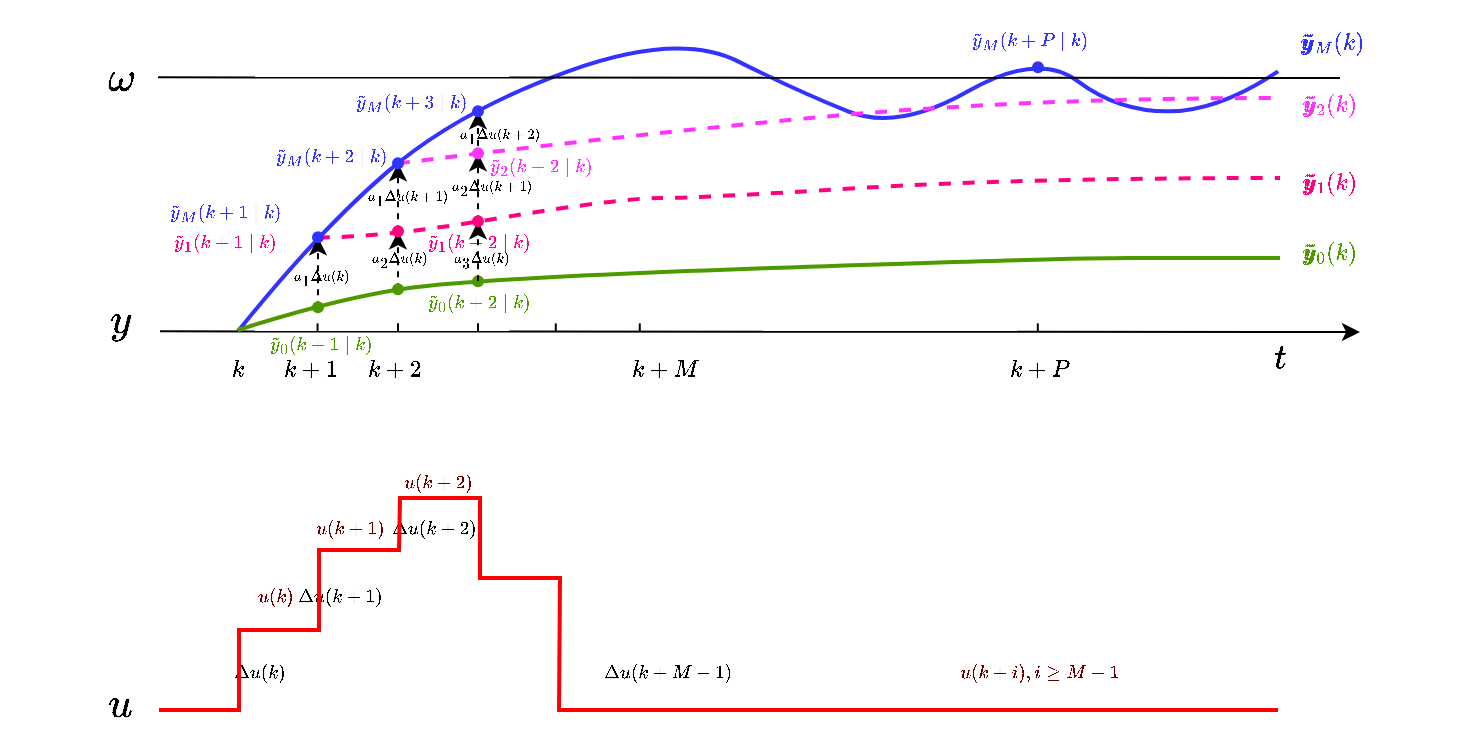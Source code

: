 <mxfile version="23.1.5" type="device">
  <diagram name="第 1 页" id="IBOnjwrnAYKLyOff7ZLz">
    <mxGraphModel dx="852" dy="-359" grid="0" gridSize="10" guides="1" tooltips="1" connect="1" arrows="1" fold="1" page="0" pageScale="1" pageWidth="1169" pageHeight="827" math="1" shadow="0">
      <root>
        <mxCell id="0" />
        <mxCell id="1" parent="0" />
        <mxCell id="1Fnk59ZYEVt3ZOmLAvuI-46" value="&lt;font color=&quot;#ff33ff&quot; style=&quot;font-size: 10px;&quot;&gt;$$\pmb{\tilde y}_2(k)$$&lt;/font&gt;" style="text;html=1;align=center;verticalAlign=middle;resizable=0;points=[];autosize=1;strokeColor=none;fillColor=none;" parent="1" vertex="1">
          <mxGeometry x="739" y="907.68" width="130" height="30" as="geometry" />
        </mxCell>
        <mxCell id="1Fnk59ZYEVt3ZOmLAvuI-10" value="&lt;font style=&quot;font-size: 6px;&quot;&gt;$$a_1 \Delta u(k)$$&lt;/font&gt;" style="text;html=1;align=center;verticalAlign=middle;resizable=0;points=[];autosize=1;strokeColor=none;fillColor=none;" parent="1" vertex="1">
          <mxGeometry x="260" y="995" width="80" height="30" as="geometry" />
        </mxCell>
        <mxCell id="1Fnk59ZYEVt3ZOmLAvuI-44" value="&lt;font color=&quot;#ff33ff&quot; style=&quot;font-size: 8px;&quot;&gt;$$\tilde y_2(k+2\mid k)$$&amp;nbsp;&lt;/font&gt;" style="text;html=1;align=center;verticalAlign=middle;resizable=0;points=[];autosize=1;strokeColor=none;fillColor=none;" parent="1" vertex="1">
          <mxGeometry x="350" y="946.68" width="120" height="30" as="geometry" />
        </mxCell>
        <mxCell id="1Fnk59ZYEVt3ZOmLAvuI-4" value="&lt;font style=&quot;font-size: 10px;&quot; color=&quot;#4d9900&quot;&gt;$$\pmb{\tilde y}_0(k)$$&lt;/font&gt;" style="text;html=1;align=center;verticalAlign=middle;resizable=0;points=[];autosize=1;strokeColor=none;fillColor=none;" parent="1" vertex="1">
          <mxGeometry x="739" y="981.68" width="130" height="30" as="geometry" />
        </mxCell>
        <mxCell id="1Fnk59ZYEVt3ZOmLAvuI-40" style="edgeStyle=orthogonalEdgeStyle;rounded=0;orthogonalLoop=1;jettySize=auto;html=1;dashed=1;" parent="1" target="1Fnk59ZYEVt3ZOmLAvuI-39" edge="1">
          <mxGeometry relative="1" as="geometry">
            <mxPoint x="379" y="950" as="sourcePoint" />
            <mxPoint x="349" y="963" as="targetPoint" />
          </mxGeometry>
        </mxCell>
        <mxCell id="1Fnk59ZYEVt3ZOmLAvuI-36" style="edgeStyle=orthogonalEdgeStyle;rounded=0;orthogonalLoop=1;jettySize=auto;html=1;entryX=0.507;entryY=0.653;entryDx=0;entryDy=0;entryPerimeter=0;dashed=1;" parent="1" source="1Fnk59ZYEVt3ZOmLAvuI-32" target="1Fnk59ZYEVt3ZOmLAvuI-35" edge="1">
          <mxGeometry relative="1" as="geometry" />
        </mxCell>
        <mxCell id="1Fnk59ZYEVt3ZOmLAvuI-31" value="&lt;font style=&quot;font-size: 8px;&quot; color=&quot;#3333ff&quot;&gt;$$\tilde y_M(k+2\mid k)$$&amp;nbsp;&lt;/font&gt;" style="text;html=1;align=center;verticalAlign=middle;resizable=0;points=[];autosize=1;strokeColor=none;fillColor=none;" parent="1" vertex="1">
          <mxGeometry x="245" y="941.68" width="120" height="30" as="geometry" />
        </mxCell>
        <mxCell id="1Fnk59ZYEVt3ZOmLAvuI-18" value="&lt;font style=&quot;font-size: 6px;&quot;&gt;$$a_1 \Delta u(k+1)$$&lt;/font&gt;" style="text;html=1;align=center;verticalAlign=middle;resizable=0;points=[];autosize=1;strokeColor=none;fillColor=none;" parent="1" vertex="1">
          <mxGeometry x="304" y="954.68" width="80" height="30" as="geometry" />
        </mxCell>
        <mxCell id="1Fnk59ZYEVt3ZOmLAvuI-19" value="&lt;font color=&quot;#ff0080&quot; style=&quot;font-size: 8px;&quot;&gt;$$\tilde y_1(k+1\mid k)$$&amp;nbsp;&lt;/font&gt;" style="text;html=1;align=center;verticalAlign=middle;resizable=0;points=[];autosize=1;strokeColor=none;fillColor=none;" parent="1" vertex="1">
          <mxGeometry x="192" y="984.68" width="120" height="30" as="geometry" />
        </mxCell>
        <mxCell id="1Fnk59ZYEVt3ZOmLAvuI-21" value="&lt;font color=&quot;#ff0080&quot; style=&quot;font-size: 8px;&quot;&gt;$$\tilde y_1(k+2\mid k)$$&amp;nbsp;&lt;/font&gt;" style="text;html=1;align=center;verticalAlign=middle;resizable=0;points=[];autosize=1;strokeColor=none;fillColor=none;" parent="1" vertex="1">
          <mxGeometry x="319" y="984.68" width="120" height="30" as="geometry" />
        </mxCell>
        <mxCell id="1Fnk59ZYEVt3ZOmLAvuI-20" value="&lt;font style=&quot;font-size: 8px;&quot; color=&quot;#4d9900&quot;&gt;$$\tilde y_0(k+2\mid k)$$&lt;/font&gt;" style="text;html=1;align=center;verticalAlign=middle;resizable=0;points=[];autosize=1;strokeColor=none;fillColor=none;" parent="1" vertex="1">
          <mxGeometry x="324" y="1006.68" width="110" height="30" as="geometry" />
        </mxCell>
        <mxCell id="_AdkwGGA8sEgtVKF6eY--22" value="&lt;span style=&quot;font-family: Helvetica; font-style: normal; font-variant-ligatures: normal; font-variant-caps: normal; font-weight: 400; letter-spacing: normal; orphans: 2; text-align: center; text-indent: 0px; text-transform: none; widows: 2; word-spacing: 0px; -webkit-text-stroke-width: 0px; background-color: rgb(255, 255, 255); text-decoration-thickness: initial; text-decoration-style: initial; text-decoration-color: initial; float: none; display: inline !important;&quot;&gt;&lt;font style=&quot;font-size: 8px;&quot; color=&quot;#3333ff&quot;&gt;$$\tilde y_M(k+P\mid k)$$&lt;/font&gt;&lt;/span&gt;" style="text;whiteSpace=wrap;html=1;" parent="1" vertex="1">
          <mxGeometry x="624" y="871.68" width="117" height="40" as="geometry" />
        </mxCell>
        <mxCell id="1Fnk59ZYEVt3ZOmLAvuI-12" value="&lt;font style=&quot;font-size: 10px;&quot; color=&quot;#ff0080&quot;&gt;$$\pmb{\tilde y}_1(k)$$&lt;/font&gt;" style="text;html=1;align=center;verticalAlign=middle;resizable=0;points=[];autosize=1;strokeColor=none;fillColor=none;" parent="1" vertex="1">
          <mxGeometry x="739" y="946.68" width="130" height="30" as="geometry" />
        </mxCell>
        <mxCell id="_AdkwGGA8sEgtVKF6eY--20" value="&lt;font style=&quot;font-size: 8px;&quot; color=&quot;#3333ff&quot;&gt;$$\tilde y_M(k+1\mid k)$$&amp;nbsp;&lt;/font&gt;" style="text;html=1;align=center;verticalAlign=middle;resizable=0;points=[];autosize=1;strokeColor=none;fillColor=none;" parent="1" vertex="1">
          <mxGeometry x="192" y="969.68" width="120" height="30" as="geometry" />
        </mxCell>
        <mxCell id="1Fnk59ZYEVt3ZOmLAvuI-11" value="" style="curved=1;endArrow=none;html=1;rounded=0;endFill=0;strokeWidth=2;strokeColor=#FF0080;dashed=1;" parent="1" source="mv1mDVstSXBBRwC3u0m8-16" edge="1">
          <mxGeometry width="50" height="50" relative="1" as="geometry">
            <mxPoint x="300" y="940" as="sourcePoint" />
            <mxPoint x="780" y="960" as="targetPoint" />
            <Array as="points">
              <mxPoint x="330" y="990" />
              <mxPoint x="450" y="970" />
              <mxPoint x="490" y="970" />
              <mxPoint x="650" y="960" />
            </Array>
          </mxGeometry>
        </mxCell>
        <mxCell id="mv1mDVstSXBBRwC3u0m8-2" value="" style="endArrow=classic;html=1;rounded=0;" parent="1" edge="1">
          <mxGeometry width="50" height="50" relative="1" as="geometry">
            <mxPoint x="220" y="1036.68" as="sourcePoint" />
            <mxPoint x="820" y="1037" as="targetPoint" />
          </mxGeometry>
        </mxCell>
        <mxCell id="mv1mDVstSXBBRwC3u0m8-4" value="" style="curved=1;endArrow=none;html=1;rounded=0;endFill=0;strokeWidth=2;strokeColor=#3333FF;" parent="1" edge="1">
          <mxGeometry width="50" height="50" relative="1" as="geometry">
            <mxPoint x="259" y="1036.68" as="sourcePoint" />
            <mxPoint x="779" y="906.68" as="targetPoint" />
            <Array as="points">
              <mxPoint x="299" y="986.68" />
              <mxPoint x="369" y="926.68" />
              <mxPoint x="479" y="886.68" />
              <mxPoint x="539" y="916.68" />
              <mxPoint x="589" y="936.68" />
              <mxPoint x="659" y="896.68" />
              <mxPoint x="699" y="926.68" />
              <mxPoint x="749" y="926.68" />
            </Array>
          </mxGeometry>
        </mxCell>
        <mxCell id="mv1mDVstSXBBRwC3u0m8-5" value="&lt;font style=&quot;font-size: 15px;&quot;&gt;$$t$$&lt;/font&gt;" style="text;html=1;align=center;verticalAlign=middle;resizable=0;points=[];autosize=1;strokeColor=none;fillColor=none;" parent="1" vertex="1">
          <mxGeometry x="750" y="1034.68" width="60" height="30" as="geometry" />
        </mxCell>
        <mxCell id="mv1mDVstSXBBRwC3u0m8-6" value="&lt;font style=&quot;font-size: 10px;&quot;&gt;$$k$$&lt;/font&gt;" style="text;html=1;align=center;verticalAlign=middle;resizable=0;points=[];autosize=1;strokeColor=none;fillColor=none;" parent="1" vertex="1">
          <mxGeometry x="234" y="1040.68" width="50" height="30" as="geometry" />
        </mxCell>
        <mxCell id="mv1mDVstSXBBRwC3u0m8-7" value="" style="endArrow=none;html=1;rounded=0;" parent="1" edge="1">
          <mxGeometry width="50" height="50" relative="1" as="geometry">
            <mxPoint x="298.78" y="1036.68" as="sourcePoint" />
            <mxPoint x="298.78" y="1032.68" as="targetPoint" />
          </mxGeometry>
        </mxCell>
        <mxCell id="mv1mDVstSXBBRwC3u0m8-8" value="" style="endArrow=none;html=1;rounded=0;" parent="1" edge="1">
          <mxGeometry width="50" height="50" relative="1" as="geometry">
            <mxPoint x="339" y="1032.68" as="sourcePoint" />
            <mxPoint x="339" y="1036.68" as="targetPoint" />
          </mxGeometry>
        </mxCell>
        <mxCell id="mv1mDVstSXBBRwC3u0m8-9" value="" style="endArrow=none;html=1;rounded=0;" parent="1" edge="1">
          <mxGeometry width="50" height="50" relative="1" as="geometry">
            <mxPoint x="379" y="1032.68" as="sourcePoint" />
            <mxPoint x="379" y="1036.68" as="targetPoint" />
          </mxGeometry>
        </mxCell>
        <mxCell id="mv1mDVstSXBBRwC3u0m8-10" value="" style="endArrow=none;html=1;rounded=0;" parent="1" edge="1">
          <mxGeometry width="50" height="50" relative="1" as="geometry">
            <mxPoint x="417.89" y="1032.68" as="sourcePoint" />
            <mxPoint x="417.89" y="1036.68" as="targetPoint" />
          </mxGeometry>
        </mxCell>
        <mxCell id="mv1mDVstSXBBRwC3u0m8-11" value="" style="endArrow=none;html=1;rounded=0;" parent="1" edge="1">
          <mxGeometry width="50" height="50" relative="1" as="geometry">
            <mxPoint x="459.89" y="1032.68" as="sourcePoint" />
            <mxPoint x="459.89" y="1036.68" as="targetPoint" />
          </mxGeometry>
        </mxCell>
        <mxCell id="mv1mDVstSXBBRwC3u0m8-13" value="" style="endArrow=none;html=1;rounded=0;endFill=0;" parent="1" edge="1">
          <mxGeometry width="50" height="50" relative="1" as="geometry">
            <mxPoint x="219" y="909.68" as="sourcePoint" />
            <mxPoint x="810" y="910" as="targetPoint" />
          </mxGeometry>
        </mxCell>
        <mxCell id="mv1mDVstSXBBRwC3u0m8-26" style="edgeStyle=orthogonalEdgeStyle;rounded=0;orthogonalLoop=1;jettySize=auto;html=1;" parent="1" edge="1">
          <mxGeometry relative="1" as="geometry">
            <mxPoint x="659" y="904.68" as="sourcePoint" />
            <mxPoint x="659" y="904.68" as="targetPoint" />
          </mxGeometry>
        </mxCell>
        <mxCell id="mv1mDVstSXBBRwC3u0m8-29" value="&lt;span style=&quot;box-sizing: border-box; border-color: currentcolor; caret-color: rgb(0, 21, 116); text-align: start; text-size-adjust: auto; margin-right: 0.036em;&quot; class=&quot;mord mathnormal&quot;&gt;&lt;font style=&quot;font-size: 18px;&quot; face=&quot;Helvetica&quot;&gt;$$\omega$$&lt;/font&gt;&lt;/span&gt;" style="text;html=1;align=center;verticalAlign=middle;resizable=0;points=[];autosize=1;strokeColor=none;fillColor=none;" parent="1" vertex="1">
          <mxGeometry x="140" y="901.68" width="120" height="40" as="geometry" />
        </mxCell>
        <mxCell id="mv1mDVstSXBBRwC3u0m8-30" value="&lt;font style=&quot;font-size: 18px;&quot;&gt;$$y$$&lt;/font&gt;" style="text;html=1;align=center;verticalAlign=middle;resizable=0;points=[];autosize=1;strokeColor=none;fillColor=none;" parent="1" vertex="1">
          <mxGeometry x="165" y="1011.68" width="70" height="40" as="geometry" />
        </mxCell>
        <mxCell id="mv1mDVstSXBBRwC3u0m8-31" value="&lt;font style=&quot;font-size: 18px;&quot;&gt;$$u$$&lt;/font&gt;" style="text;html=1;align=center;verticalAlign=middle;resizable=0;points=[];autosize=1;strokeColor=none;fillColor=none;" parent="1" vertex="1">
          <mxGeometry x="165" y="1204" width="70" height="40" as="geometry" />
        </mxCell>
        <mxCell id="mv1mDVstSXBBRwC3u0m8-32" value="&lt;font style=&quot;font-size: 10px;&quot;&gt;$$k+M$$&lt;/font&gt;" style="text;html=1;align=center;verticalAlign=middle;resizable=0;points=[];autosize=1;strokeColor=none;fillColor=none;" parent="1" vertex="1">
          <mxGeometry x="442" y="1040.68" width="60" height="30" as="geometry" />
        </mxCell>
        <mxCell id="mv1mDVstSXBBRwC3u0m8-33" value="" style="endArrow=none;html=1;rounded=0;" parent="1" edge="1">
          <mxGeometry width="50" height="50" relative="1" as="geometry">
            <mxPoint x="658.91" y="1032.68" as="sourcePoint" />
            <mxPoint x="658.91" y="1036.68" as="targetPoint" />
          </mxGeometry>
        </mxCell>
        <mxCell id="mv1mDVstSXBBRwC3u0m8-34" value="&lt;font style=&quot;font-size: 10px;&quot;&gt;$$k+P$$&lt;/font&gt;" style="text;html=1;align=center;verticalAlign=middle;resizable=0;points=[];autosize=1;strokeColor=none;fillColor=none;" parent="1" vertex="1">
          <mxGeometry x="629" y="1040.68" width="60" height="30" as="geometry" />
        </mxCell>
        <mxCell id="_AdkwGGA8sEgtVKF6eY--25" value="&lt;font style=&quot;font-size: 8px;&quot;&gt;$$\Delta u(k)$$&lt;/font&gt;" style="text;html=1;align=center;verticalAlign=middle;resizable=0;points=[];autosize=1;strokeColor=none;fillColor=none;" parent="1" vertex="1">
          <mxGeometry x="229" y="1191.93" width="80" height="30" as="geometry" />
        </mxCell>
        <mxCell id="_AdkwGGA8sEgtVKF6eY--27" value="&lt;font style=&quot;font-size: 8px;&quot;&gt;$$\Delta u(k+1)$$&lt;/font&gt;" style="text;html=1;align=center;verticalAlign=middle;resizable=0;points=[];autosize=1;strokeColor=none;fillColor=none;" parent="1" vertex="1">
          <mxGeometry x="265" y="1154" width="90" height="30" as="geometry" />
        </mxCell>
        <mxCell id="_AdkwGGA8sEgtVKF6eY--28" value="&lt;font style=&quot;font-size: 8px;&quot;&gt;$$\Delta u(k+M-1)$$&lt;/font&gt;" style="text;html=1;align=center;verticalAlign=middle;resizable=0;points=[];autosize=1;strokeColor=none;fillColor=none;" parent="1" vertex="1">
          <mxGeometry x="424" y="1191.93" width="100" height="30" as="geometry" />
        </mxCell>
        <mxCell id="HUcsYr4Tl-UmRGg0rRfC-1" value="&lt;font style=&quot;font-size: 8px;&quot; color=&quot;#660000&quot;&gt;$$u(k)$$&lt;/font&gt;" style="text;html=1;align=center;verticalAlign=middle;resizable=0;points=[];autosize=1;strokeColor=none;fillColor=none;" parent="1" vertex="1">
          <mxGeometry x="247" y="1154.0" width="60" height="30" as="geometry" />
        </mxCell>
        <mxCell id="HUcsYr4Tl-UmRGg0rRfC-2" value="&lt;font style=&quot;font-size: 8px;&quot; color=&quot;#660000&quot;&gt;$$u(k+1)$$&lt;/font&gt;" style="text;html=1;align=center;verticalAlign=middle;resizable=0;points=[];autosize=1;strokeColor=none;fillColor=none;" parent="1" vertex="1">
          <mxGeometry x="285" y="1120.0" width="60" height="30" as="geometry" />
        </mxCell>
        <mxCell id="HUcsYr4Tl-UmRGg0rRfC-4" value="&lt;font style=&quot;font-size: 8px;&quot; color=&quot;#660000&quot;&gt;$$u(k+i), i \geq M-1$$&lt;/font&gt;" style="text;html=1;align=center;verticalAlign=middle;resizable=0;points=[];autosize=1;strokeColor=none;fillColor=none;" parent="1" vertex="1">
          <mxGeometry x="609" y="1191.93" width="100" height="30" as="geometry" />
        </mxCell>
        <mxCell id="1Fnk59ZYEVt3ZOmLAvuI-2" value="" style="curved=1;endArrow=none;html=1;rounded=0;endFill=0;strokeWidth=2;strokeColor=#4D9900;" parent="1" edge="1">
          <mxGeometry width="50" height="50" relative="1" as="geometry">
            <mxPoint x="259" y="1036" as="sourcePoint" />
            <mxPoint x="780" y="1000" as="targetPoint" />
            <Array as="points">
              <mxPoint x="309" y="1020" />
              <mxPoint x="380" y="1010" />
              <mxPoint x="670" y="1000" />
              <mxPoint x="740" y="1000" />
            </Array>
          </mxGeometry>
        </mxCell>
        <mxCell id="1Fnk59ZYEVt3ZOmLAvuI-3" value="&lt;font style=&quot;font-size: 10px;&quot; color=&quot;#3333ff&quot;&gt;$$\pmb{\tilde y}_M(k)$$&lt;/font&gt;" style="text;html=1;align=center;verticalAlign=middle;resizable=0;points=[];autosize=1;strokeColor=none;fillColor=none;" parent="1" vertex="1">
          <mxGeometry x="741" y="876.68" width="130" height="30" as="geometry" />
        </mxCell>
        <mxCell id="1Fnk59ZYEVt3ZOmLAvuI-7" style="edgeStyle=orthogonalEdgeStyle;rounded=0;orthogonalLoop=1;jettySize=auto;html=1;dashed=1;" parent="1" source="1Fnk59ZYEVt3ZOmLAvuI-5" target="mv1mDVstSXBBRwC3u0m8-16" edge="1">
          <mxGeometry relative="1" as="geometry" />
        </mxCell>
        <mxCell id="1Fnk59ZYEVt3ZOmLAvuI-5" value="" style="shape=waypoint;sketch=0;fillStyle=solid;size=6;pointerEvents=1;points=[];fillColor=none;resizable=0;rotatable=0;perimeter=centerPerimeter;snapToPoint=1;strokeColor=#4D9900;" parent="1" vertex="1">
          <mxGeometry x="289" y="1014.68" width="20" height="20" as="geometry" />
        </mxCell>
        <mxCell id="1Fnk59ZYEVt3ZOmLAvuI-8" value="&lt;font style=&quot;font-size: 8px;&quot; color=&quot;#4d9900&quot;&gt;$$\tilde y_0(k+1\mid k)$$&lt;/font&gt;" style="text;html=1;align=center;verticalAlign=middle;resizable=0;points=[];autosize=1;strokeColor=none;fillColor=none;" parent="1" vertex="1">
          <mxGeometry x="245" y="1027.68" width="110" height="30" as="geometry" />
        </mxCell>
        <mxCell id="1Fnk59ZYEVt3ZOmLAvuI-14" style="edgeStyle=orthogonalEdgeStyle;rounded=0;orthogonalLoop=1;jettySize=auto;html=1;dashed=1;" parent="1" source="1Fnk59ZYEVt3ZOmLAvuI-13" target="mv1mDVstSXBBRwC3u0m8-17" edge="1">
          <mxGeometry relative="1" as="geometry" />
        </mxCell>
        <mxCell id="1Fnk59ZYEVt3ZOmLAvuI-16" style="edgeStyle=orthogonalEdgeStyle;rounded=0;orthogonalLoop=1;jettySize=auto;html=1;dashed=1;" parent="1" source="1Fnk59ZYEVt3ZOmLAvuI-15" target="1Fnk59ZYEVt3ZOmLAvuI-13" edge="1">
          <mxGeometry relative="1" as="geometry" />
        </mxCell>
        <mxCell id="1Fnk59ZYEVt3ZOmLAvuI-17" value="&lt;font style=&quot;font-size: 6px;&quot;&gt;$$a_2 \Delta u(k)$$&lt;/font&gt;" style="text;html=1;align=center;verticalAlign=middle;resizable=0;points=[];autosize=1;strokeColor=none;fillColor=none;" parent="1" vertex="1">
          <mxGeometry x="299" y="985.68" width="80" height="30" as="geometry" />
        </mxCell>
        <mxCell id="1Fnk59ZYEVt3ZOmLAvuI-23" value="" style="shape=waypoint;sketch=0;fillStyle=solid;size=6;pointerEvents=1;points=[];fillColor=none;resizable=0;rotatable=0;perimeter=centerPerimeter;snapToPoint=1;strokeColor=#3333FF;" parent="1" vertex="1">
          <mxGeometry x="649" y="894.68" width="20" height="20" as="geometry" />
        </mxCell>
        <mxCell id="1Fnk59ZYEVt3ZOmLAvuI-15" value="" style="shape=waypoint;sketch=0;fillStyle=solid;size=6;pointerEvents=1;points=[];fillColor=none;resizable=0;rotatable=0;perimeter=centerPerimeter;snapToPoint=1;strokeColor=#4D9900;" parent="1" vertex="1">
          <mxGeometry x="329" y="1005.68" width="20" height="20" as="geometry" />
        </mxCell>
        <mxCell id="mv1mDVstSXBBRwC3u0m8-16" value="" style="shape=waypoint;sketch=0;fillStyle=solid;size=6;pointerEvents=1;points=[];fillColor=#FF0080;resizable=0;rotatable=0;perimeter=centerPerimeter;snapToPoint=1;strokeColor=#3333FF;gradientColor=#3333FF;gradientDirection=north;" parent="1" vertex="1">
          <mxGeometry x="289" y="979.68" width="20" height="20" as="geometry" />
        </mxCell>
        <mxCell id="1Fnk59ZYEVt3ZOmLAvuI-13" value="" style="shape=waypoint;sketch=0;fillStyle=solid;size=6;pointerEvents=1;points=[];fillColor=none;resizable=0;rotatable=0;perimeter=centerPerimeter;snapToPoint=1;strokeColor=#FF0080;" parent="1" vertex="1">
          <mxGeometry x="329" y="976.68" width="20" height="20" as="geometry" />
        </mxCell>
        <mxCell id="1Fnk59ZYEVt3ZOmLAvuI-28" value="&lt;font style=&quot;font-size: 10px;&quot;&gt;$$k+1$$&lt;/font&gt;" style="text;html=1;align=center;verticalAlign=middle;resizable=0;points=[];autosize=1;strokeColor=none;fillColor=none;" parent="1" vertex="1">
          <mxGeometry x="265" y="1040.68" width="60" height="30" as="geometry" />
        </mxCell>
        <mxCell id="1Fnk59ZYEVt3ZOmLAvuI-29" value="&lt;font style=&quot;font-size: 10px;&quot;&gt;$$k+2$$&lt;/font&gt;" style="text;html=1;align=center;verticalAlign=middle;resizable=0;points=[];autosize=1;strokeColor=none;fillColor=none;" parent="1" vertex="1">
          <mxGeometry x="307" y="1040.68" width="60" height="30" as="geometry" />
        </mxCell>
        <mxCell id="1Fnk59ZYEVt3ZOmLAvuI-30" value="" style="curved=1;endArrow=none;html=1;rounded=0;endFill=0;strokeWidth=2;strokeColor=#FF33FF;dashed=1;exitX=0.975;exitY=0.449;exitDx=0;exitDy=0;exitPerimeter=0;" parent="1" source="mv1mDVstSXBBRwC3u0m8-17" edge="1">
          <mxGeometry width="50" height="50" relative="1" as="geometry">
            <mxPoint x="320" y="930" as="sourcePoint" />
            <mxPoint x="780" y="920" as="targetPoint" />
            <Array as="points">
              <mxPoint x="440" y="940" />
              <mxPoint x="650" y="920" />
            </Array>
          </mxGeometry>
        </mxCell>
        <mxCell id="mv1mDVstSXBBRwC3u0m8-17" value="" style="shape=waypoint;sketch=0;fillStyle=solid;size=6;pointerEvents=1;points=[];fillColor=none;resizable=0;rotatable=0;perimeter=centerPerimeter;snapToPoint=1;strokeColor=#3333FF;" parent="1" vertex="1">
          <mxGeometry x="329" y="942.68" width="20" height="20" as="geometry" />
        </mxCell>
        <mxCell id="1Fnk59ZYEVt3ZOmLAvuI-33" value="" style="shape=waypoint;sketch=0;fillStyle=solid;size=6;pointerEvents=1;points=[];fillColor=none;resizable=0;rotatable=0;perimeter=centerPerimeter;snapToPoint=1;strokeColor=#4D9900;" parent="1" vertex="1">
          <mxGeometry x="369" y="1001.68" width="20" height="20" as="geometry" />
        </mxCell>
        <mxCell id="1Fnk59ZYEVt3ZOmLAvuI-34" style="edgeStyle=orthogonalEdgeStyle;rounded=0;orthogonalLoop=1;jettySize=auto;html=1;entryX=0.519;entryY=0.941;entryDx=0;entryDy=0;entryPerimeter=0;dashed=1;" parent="1" source="1Fnk59ZYEVt3ZOmLAvuI-33" target="1Fnk59ZYEVt3ZOmLAvuI-32" edge="1">
          <mxGeometry relative="1" as="geometry" />
        </mxCell>
        <mxCell id="1Fnk59ZYEVt3ZOmLAvuI-32" value="" style="shape=waypoint;sketch=0;fillStyle=solid;size=6;pointerEvents=1;points=[];fillColor=none;resizable=0;rotatable=0;perimeter=centerPerimeter;snapToPoint=1;strokeColor=#FF0080;" parent="1" vertex="1">
          <mxGeometry x="369" y="971.68" width="20" height="20" as="geometry" />
        </mxCell>
        <mxCell id="1Fnk59ZYEVt3ZOmLAvuI-37" value="&lt;font style=&quot;font-size: 6px;&quot;&gt;$$a_3 \Delta u(k)$$&lt;/font&gt;" style="text;html=1;align=center;verticalAlign=middle;resizable=0;points=[];autosize=1;strokeColor=none;fillColor=none;" parent="1" vertex="1">
          <mxGeometry x="340" y="985.68" width="80" height="30" as="geometry" />
        </mxCell>
        <mxCell id="1Fnk59ZYEVt3ZOmLAvuI-38" value="&lt;font style=&quot;font-size: 6px;&quot;&gt;$$a_2 \Delta u(k+1)$$&lt;/font&gt;" style="text;html=1;align=center;verticalAlign=middle;resizable=0;points=[];autosize=1;strokeColor=none;fillColor=none;" parent="1" vertex="1">
          <mxGeometry x="346" y="949.68" width="80" height="30" as="geometry" />
        </mxCell>
        <mxCell id="1Fnk59ZYEVt3ZOmLAvuI-35" value="" style="shape=waypoint;sketch=0;fillStyle=solid;size=6;pointerEvents=1;points=[];fillColor=none;resizable=0;rotatable=0;perimeter=centerPerimeter;snapToPoint=1;strokeColor=#FF33FF;" parent="1" vertex="1">
          <mxGeometry x="369" y="937.68" width="20" height="20" as="geometry" />
        </mxCell>
        <mxCell id="1Fnk59ZYEVt3ZOmLAvuI-39" value="" style="shape=waypoint;sketch=0;fillStyle=solid;size=6;pointerEvents=1;points=[];fillColor=none;resizable=0;rotatable=0;perimeter=centerPerimeter;snapToPoint=1;strokeColor=#3333FF;" parent="1" vertex="1">
          <mxGeometry x="369" y="916.68" width="20" height="20" as="geometry" />
        </mxCell>
        <mxCell id="1Fnk59ZYEVt3ZOmLAvuI-41" value="&lt;font style=&quot;font-size: 6px;&quot;&gt;$$a_1 \Delta u(k+2)$$&lt;/font&gt;" style="text;html=1;align=center;verticalAlign=middle;resizable=0;points=[];autosize=1;strokeColor=none;fillColor=none;" parent="1" vertex="1">
          <mxGeometry x="350" y="923.68" width="80" height="30" as="geometry" />
        </mxCell>
        <mxCell id="1Fnk59ZYEVt3ZOmLAvuI-42" value="&lt;font style=&quot;font-size: 8px;&quot;&gt;$$\Delta u(k+2)$$&lt;/font&gt;" style="text;html=1;align=center;verticalAlign=middle;resizable=0;points=[];autosize=1;strokeColor=none;fillColor=none;" parent="1" vertex="1">
          <mxGeometry x="312" y="1120" width="90" height="30" as="geometry" />
        </mxCell>
        <mxCell id="mv1mDVstSXBBRwC3u0m8-3" value="" style="endArrow=none;html=1;rounded=0;endFill=0;strokeWidth=2;strokeColor=#FF0000;" parent="1" edge="1">
          <mxGeometry width="50" height="50" relative="1" as="geometry">
            <mxPoint x="219.5" y="1226" as="sourcePoint" />
            <mxPoint x="779" y="1226" as="targetPoint" />
            <Array as="points">
              <mxPoint x="259.5" y="1226" />
              <mxPoint x="259.5" y="1186" />
              <mxPoint x="299.5" y="1186" />
              <mxPoint x="299.5" y="1146" />
              <mxPoint x="339.5" y="1146" />
              <mxPoint x="340" y="1120" />
              <mxPoint x="360" y="1120" />
              <mxPoint x="380" y="1120" />
              <mxPoint x="380" y="1160" />
              <mxPoint x="400" y="1160" />
              <mxPoint x="420" y="1160" />
              <mxPoint x="419.5" y="1226" />
            </Array>
          </mxGeometry>
        </mxCell>
        <mxCell id="1Fnk59ZYEVt3ZOmLAvuI-43" value="&lt;font style=&quot;font-size: 8px;&quot; color=&quot;#660000&quot;&gt;$$u(k+2)$$&lt;/font&gt;" style="text;html=1;align=center;verticalAlign=middle;resizable=0;points=[];autosize=1;strokeColor=none;fillColor=none;" parent="1" vertex="1">
          <mxGeometry x="329" y="1097.0" width="60" height="30" as="geometry" />
        </mxCell>
        <mxCell id="1Fnk59ZYEVt3ZOmLAvuI-45" value="&lt;font style=&quot;font-size: 8px;&quot; color=&quot;#3333ff&quot;&gt;$$\tilde y_M(k+3\mid k)$$&amp;nbsp;&lt;/font&gt;" style="text;html=1;align=center;verticalAlign=middle;resizable=0;points=[];autosize=1;strokeColor=none;fillColor=none;" parent="1" vertex="1">
          <mxGeometry x="285" y="914.68" width="120" height="30" as="geometry" />
        </mxCell>
      </root>
    </mxGraphModel>
  </diagram>
</mxfile>
